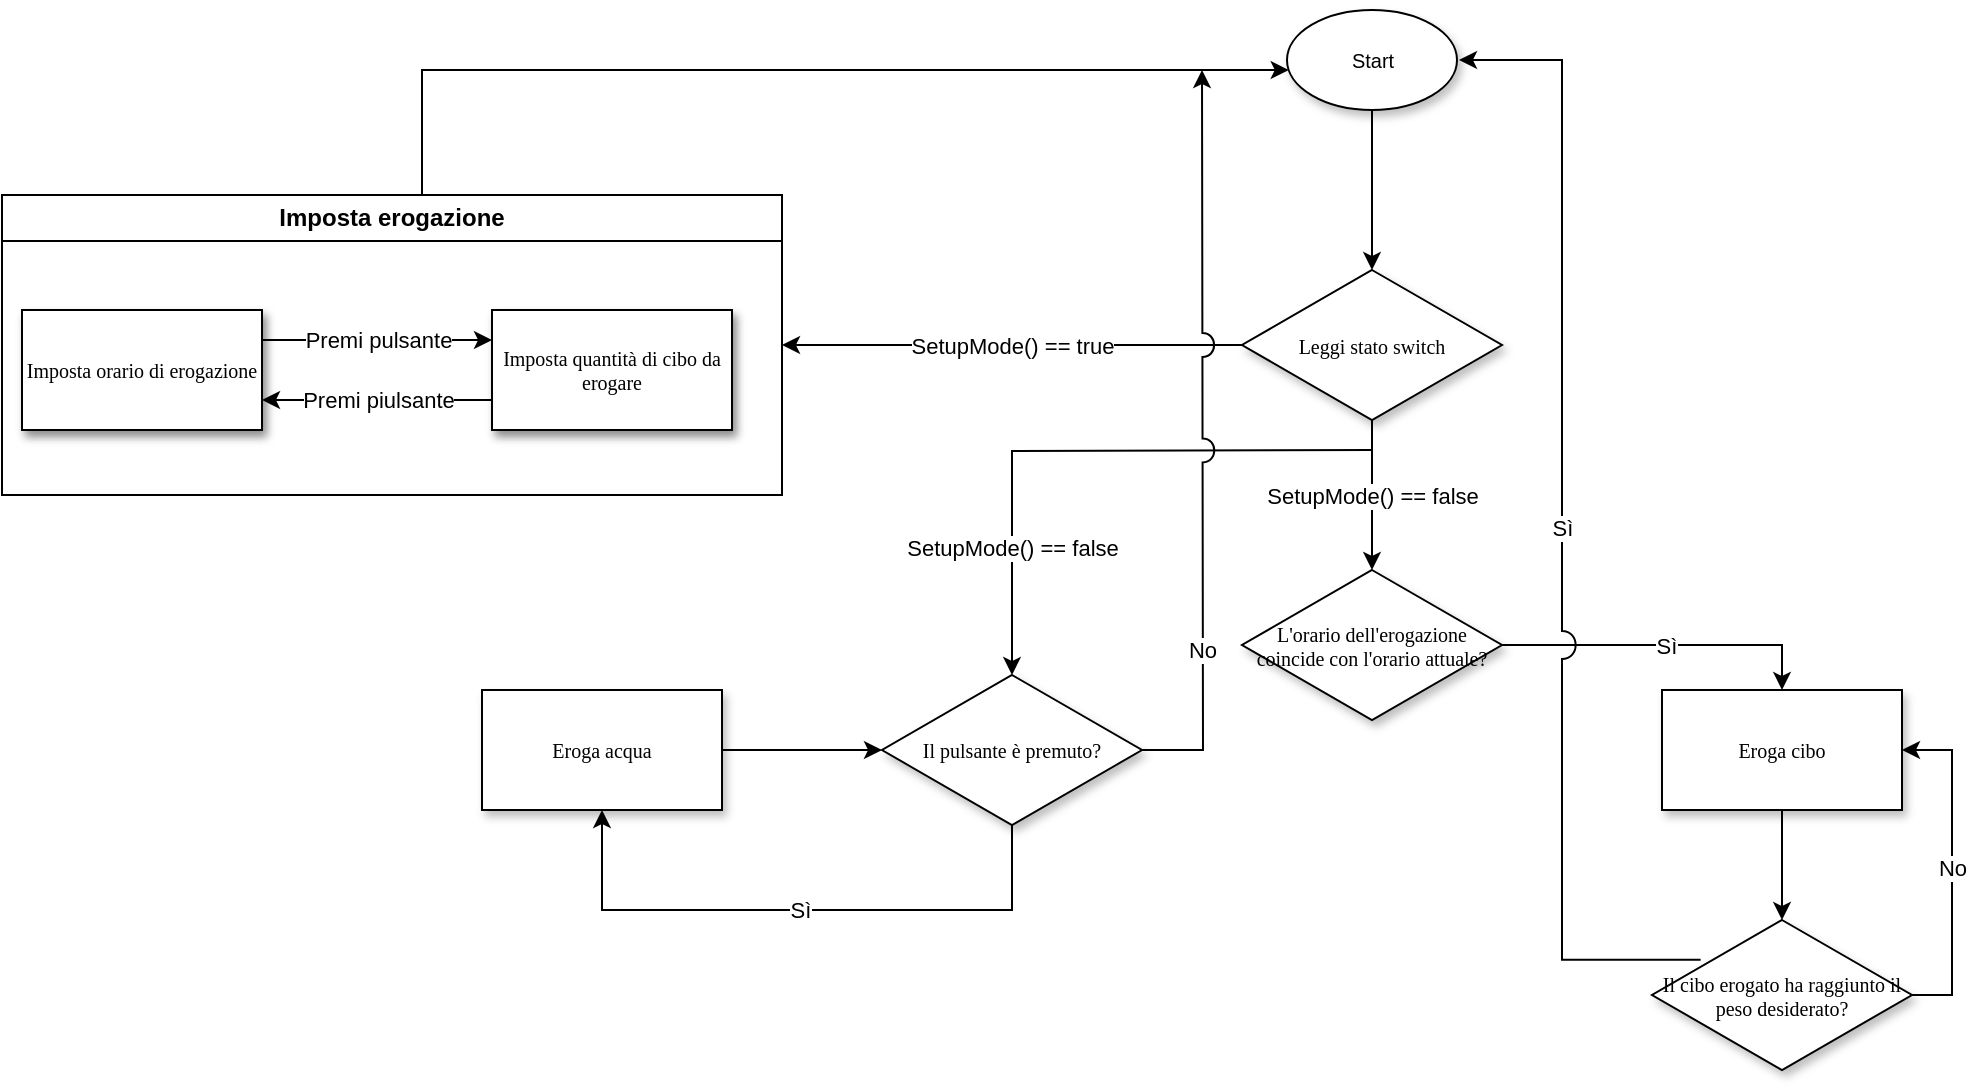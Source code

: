 <mxfile version="21.5.0" type="device">
  <diagram name="Page-1" id="edf60f1a-56cd-e834-aa8a-f176f3a09ee4">
    <mxGraphModel dx="1418" dy="820" grid="1" gridSize="10" guides="1" tooltips="1" connect="1" arrows="1" fold="1" page="1" pageScale="1" pageWidth="1100" pageHeight="850" background="none" math="0" shadow="0">
      <root>
        <mxCell id="0" />
        <mxCell id="1" parent="0" />
        <mxCell id="n447XlewqQ6FtgSITqyU-9" value="Sì" style="edgeStyle=orthogonalEdgeStyle;rounded=0;orthogonalLoop=1;jettySize=auto;html=1;exitX=1;exitY=0.5;exitDx=0;exitDy=0;entryX=0.5;entryY=0;entryDx=0;entryDy=0;" parent="1" source="n447XlewqQ6FtgSITqyU-7" target="n447XlewqQ6FtgSITqyU-8" edge="1">
          <mxGeometry relative="1" as="geometry" />
        </mxCell>
        <mxCell id="cia9hO0tFwQPy8HrVSLK-19" value="Sì" style="edgeStyle=orthogonalEdgeStyle;rounded=0;orthogonalLoop=1;jettySize=auto;html=1;entryX=1;entryY=0.5;entryDx=0;entryDy=0;jumpStyle=arc;exitX=0.187;exitY=0.265;exitDx=0;exitDy=0;exitPerimeter=0;jumpSize=14;" parent="1" source="n447XlewqQ6FtgSITqyU-10" edge="1">
          <mxGeometry relative="1" as="geometry">
            <mxPoint x="980" y="600" as="sourcePoint" />
            <mxPoint x="758.5" y="75" as="targetPoint" />
            <Array as="points">
              <mxPoint x="810" y="525" />
              <mxPoint x="810" y="75" />
            </Array>
          </mxGeometry>
        </mxCell>
        <mxCell id="uYrhdRe4wEAf7BasoDVc-2" value="SetupMode() == false" style="edgeStyle=orthogonalEdgeStyle;rounded=0;orthogonalLoop=1;jettySize=auto;html=1;entryX=0.5;entryY=0;entryDx=0;entryDy=0;" edge="1" parent="1" target="uYrhdRe4wEAf7BasoDVc-3">
          <mxGeometry x="0.557" relative="1" as="geometry">
            <mxPoint x="715" y="270" as="sourcePoint" />
            <mxPoint x="550" y="395" as="targetPoint" />
            <mxPoint y="1" as="offset" />
          </mxGeometry>
        </mxCell>
        <mxCell id="n447XlewqQ6FtgSITqyU-7" value="&lt;font style=&quot;font-size: 10px;&quot;&gt;L&#39;orario dell&#39;erogazione&lt;br style=&quot;font-size: 10px;&quot;&gt;coincide con l&#39;orario attuale?&lt;/font&gt;" style="rhombus;whiteSpace=wrap;html=1;rounded=0;shadow=1;labelBackgroundColor=none;strokeWidth=1;fontFamily=Verdana;fontSize=10;align=center;" parent="1" vertex="1">
          <mxGeometry x="650" y="330" width="130" height="75" as="geometry" />
        </mxCell>
        <mxCell id="n447XlewqQ6FtgSITqyU-11" style="edgeStyle=orthogonalEdgeStyle;rounded=0;orthogonalLoop=1;jettySize=auto;html=1;exitX=0.5;exitY=1;exitDx=0;exitDy=0;entryX=0.5;entryY=0;entryDx=0;entryDy=0;" parent="1" source="n447XlewqQ6FtgSITqyU-8" target="n447XlewqQ6FtgSITqyU-10" edge="1">
          <mxGeometry relative="1" as="geometry" />
        </mxCell>
        <mxCell id="n447XlewqQ6FtgSITqyU-8" value="Eroga cibo" style="rounded=0;whiteSpace=wrap;html=1;shadow=1;labelBackgroundColor=none;strokeWidth=1;fontFamily=Verdana;fontSize=10;align=center;" parent="1" vertex="1">
          <mxGeometry x="860" y="390" width="120" height="60" as="geometry" />
        </mxCell>
        <mxCell id="n447XlewqQ6FtgSITqyU-13" value="No" style="edgeStyle=orthogonalEdgeStyle;rounded=0;orthogonalLoop=1;jettySize=auto;html=1;exitX=1;exitY=0.5;exitDx=0;exitDy=0;entryX=1;entryY=0.5;entryDx=0;entryDy=0;" parent="1" source="n447XlewqQ6FtgSITqyU-10" target="n447XlewqQ6FtgSITqyU-8" edge="1">
          <mxGeometry relative="1" as="geometry" />
        </mxCell>
        <mxCell id="n447XlewqQ6FtgSITqyU-10" value="Il cibo erogato ha raggiunto il peso desiderato?" style="rhombus;whiteSpace=wrap;html=1;rounded=0;shadow=1;labelBackgroundColor=none;strokeWidth=1;fontFamily=Verdana;fontSize=10;align=center;" parent="1" vertex="1">
          <mxGeometry x="855" y="505" width="130" height="75" as="geometry" />
        </mxCell>
        <mxCell id="n447XlewqQ6FtgSITqyU-16" value="SetupMode() == true" style="edgeStyle=orthogonalEdgeStyle;rounded=0;orthogonalLoop=1;jettySize=auto;html=1;entryX=1;entryY=0.5;entryDx=0;entryDy=0;jumpSize=14;" parent="1" source="n447XlewqQ6FtgSITqyU-14" target="n447XlewqQ6FtgSITqyU-31" edge="1">
          <mxGeometry relative="1" as="geometry">
            <mxPoint x="540.0" y="115" as="targetPoint" />
          </mxGeometry>
        </mxCell>
        <mxCell id="n447XlewqQ6FtgSITqyU-28" value="SetupMode() == false" style="edgeStyle=orthogonalEdgeStyle;rounded=0;orthogonalLoop=1;jettySize=auto;html=1;entryX=0.5;entryY=0;entryDx=0;entryDy=0;" parent="1" source="n447XlewqQ6FtgSITqyU-14" target="n447XlewqQ6FtgSITqyU-7" edge="1">
          <mxGeometry relative="1" as="geometry" />
        </mxCell>
        <mxCell id="n447XlewqQ6FtgSITqyU-14" value="Leggi stato switch" style="rhombus;whiteSpace=wrap;html=1;rounded=0;shadow=1;labelBackgroundColor=none;strokeWidth=1;fontFamily=Verdana;fontSize=10;align=center;" parent="1" vertex="1">
          <mxGeometry x="650" y="180" width="130" height="75" as="geometry" />
        </mxCell>
        <mxCell id="cia9hO0tFwQPy8HrVSLK-4" style="edgeStyle=orthogonalEdgeStyle;rounded=0;orthogonalLoop=1;jettySize=auto;html=1;" parent="1" source="cia9hO0tFwQPy8HrVSLK-2" target="n447XlewqQ6FtgSITqyU-14" edge="1">
          <mxGeometry relative="1" as="geometry" />
        </mxCell>
        <mxCell id="cia9hO0tFwQPy8HrVSLK-2" value="Start" style="ellipse;whiteSpace=wrap;html=1;fontSize=10;shadow=1;" parent="1" vertex="1">
          <mxGeometry x="672.5" y="50" width="85" height="50" as="geometry" />
        </mxCell>
        <mxCell id="n447XlewqQ6FtgSITqyU-15" value="Imposta quantità di cibo da erogare" style="whiteSpace=wrap;html=1;fontSize=10;fontFamily=Verdana;rounded=0;shadow=1;labelBackgroundColor=none;strokeWidth=1;container=0;" parent="1" vertex="1">
          <mxGeometry x="275" y="200" width="120" height="60" as="geometry" />
        </mxCell>
        <mxCell id="n447XlewqQ6FtgSITqyU-20" value="Premi pulsante" style="edgeStyle=orthogonalEdgeStyle;rounded=0;orthogonalLoop=1;jettySize=auto;html=1;exitX=1;exitY=0.25;exitDx=0;exitDy=0;entryX=0;entryY=0.25;entryDx=0;entryDy=0;" parent="1" source="n447XlewqQ6FtgSITqyU-17" target="n447XlewqQ6FtgSITqyU-15" edge="1">
          <mxGeometry relative="1" as="geometry" />
        </mxCell>
        <mxCell id="n447XlewqQ6FtgSITqyU-17" value="Imposta orario di erogazione" style="whiteSpace=wrap;html=1;fontSize=10;fontFamily=Verdana;rounded=0;shadow=1;labelBackgroundColor=none;strokeWidth=1;container=0;" parent="1" vertex="1">
          <mxGeometry x="40" y="200" width="120" height="60" as="geometry" />
        </mxCell>
        <mxCell id="n447XlewqQ6FtgSITqyU-21" value="Premi piulsante" style="edgeStyle=orthogonalEdgeStyle;rounded=0;orthogonalLoop=1;jettySize=auto;html=1;exitX=0;exitY=0.75;exitDx=0;exitDy=0;entryX=1;entryY=0.75;entryDx=0;entryDy=0;" parent="1" source="n447XlewqQ6FtgSITqyU-15" target="n447XlewqQ6FtgSITqyU-17" edge="1">
          <mxGeometry relative="1" as="geometry" />
        </mxCell>
        <mxCell id="cia9hO0tFwQPy8HrVSLK-18" style="edgeStyle=orthogonalEdgeStyle;rounded=0;orthogonalLoop=1;jettySize=auto;html=1;" parent="1" source="n447XlewqQ6FtgSITqyU-31" target="cia9hO0tFwQPy8HrVSLK-2" edge="1">
          <mxGeometry relative="1" as="geometry">
            <mxPoint x="540" y="60" as="targetPoint" />
            <Array as="points">
              <mxPoint x="240" y="80" />
            </Array>
          </mxGeometry>
        </mxCell>
        <mxCell id="n447XlewqQ6FtgSITqyU-31" value="Imposta erogazione" style="swimlane;whiteSpace=wrap;html=1;container=0;" parent="1" vertex="1">
          <mxGeometry x="30" y="142.5" width="390" height="150" as="geometry" />
        </mxCell>
        <mxCell id="n447XlewqQ6FtgSITqyU-32" value="Imposta quantità di cibo da erogare" style="whiteSpace=wrap;html=1;fontSize=10;fontFamily=Verdana;rounded=0;shadow=1;labelBackgroundColor=none;strokeWidth=1;container=0;" parent="1" vertex="1">
          <mxGeometry x="275" y="200" width="120" height="60" as="geometry" />
        </mxCell>
        <mxCell id="n447XlewqQ6FtgSITqyU-33" value="Imposta orario di erogazione" style="whiteSpace=wrap;html=1;fontSize=10;fontFamily=Verdana;rounded=0;shadow=1;labelBackgroundColor=none;strokeWidth=1;container=0;" parent="1" vertex="1">
          <mxGeometry x="40" y="200" width="120" height="60" as="geometry" />
        </mxCell>
        <mxCell id="uYrhdRe4wEAf7BasoDVc-6" value="Sì" style="edgeStyle=orthogonalEdgeStyle;rounded=0;orthogonalLoop=1;jettySize=auto;html=1;entryX=0.5;entryY=1;entryDx=0;entryDy=0;" edge="1" parent="1" source="uYrhdRe4wEAf7BasoDVc-3" target="uYrhdRe4wEAf7BasoDVc-4">
          <mxGeometry relative="1" as="geometry">
            <Array as="points">
              <mxPoint x="535" y="500" />
              <mxPoint x="330" y="500" />
            </Array>
          </mxGeometry>
        </mxCell>
        <mxCell id="uYrhdRe4wEAf7BasoDVc-9" value="No" style="edgeStyle=orthogonalEdgeStyle;rounded=0;orthogonalLoop=1;jettySize=auto;html=1;exitX=1;exitY=0.5;exitDx=0;exitDy=0;jumpStyle=arc;jumpSize=12;" edge="1" parent="1" source="uYrhdRe4wEAf7BasoDVc-3">
          <mxGeometry x="-0.565" relative="1" as="geometry">
            <mxPoint x="630" y="80" as="targetPoint" />
            <mxPoint as="offset" />
          </mxGeometry>
        </mxCell>
        <mxCell id="uYrhdRe4wEAf7BasoDVc-3" value="Il pulsante è premuto?" style="rhombus;whiteSpace=wrap;html=1;rounded=0;shadow=1;labelBackgroundColor=none;strokeWidth=1;fontFamily=Verdana;fontSize=10;align=center;" vertex="1" parent="1">
          <mxGeometry x="470" y="382.5" width="130" height="75" as="geometry" />
        </mxCell>
        <mxCell id="uYrhdRe4wEAf7BasoDVc-7" style="edgeStyle=orthogonalEdgeStyle;rounded=0;orthogonalLoop=1;jettySize=auto;html=1;entryX=0;entryY=0.5;entryDx=0;entryDy=0;" edge="1" parent="1" source="uYrhdRe4wEAf7BasoDVc-4" target="uYrhdRe4wEAf7BasoDVc-3">
          <mxGeometry relative="1" as="geometry">
            <mxPoint x="460" y="450" as="targetPoint" />
          </mxGeometry>
        </mxCell>
        <mxCell id="uYrhdRe4wEAf7BasoDVc-4" value="Eroga acqua" style="whiteSpace=wrap;html=1;fontSize=10;fontFamily=Verdana;rounded=0;shadow=1;labelBackgroundColor=none;strokeWidth=1;" vertex="1" parent="1">
          <mxGeometry x="270" y="390" width="120" height="60" as="geometry" />
        </mxCell>
      </root>
    </mxGraphModel>
  </diagram>
</mxfile>
